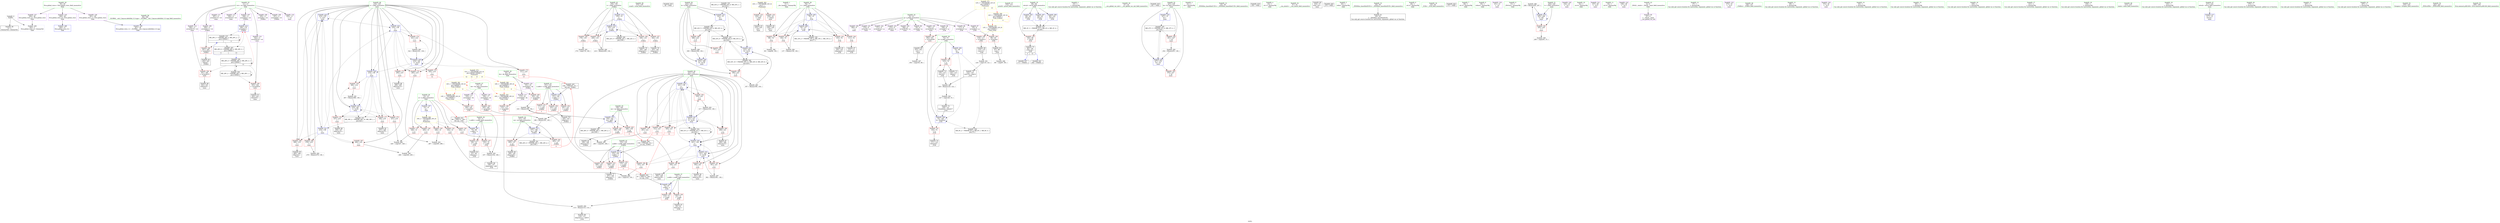 digraph "SVFG" {
	label="SVFG";

	Node0x56335fac26a0 [shape=record,color=grey,label="{NodeID: 0\nNullPtr}"];
	Node0x56335fac26a0 -> Node0x56335faea250[style=solid];
	Node0x56335fac26a0 -> Node0x56335faec7d0[style=solid];
	Node0x56335faec260 [shape=record,color=red,label="{NodeID: 194\n301\<--300\n\<--arrayidx15\nmain\n}"];
	Node0x56335faec260 -> Node0x56335faeba40[style=solid];
	Node0x56335fae9450 [shape=record,color=purple,label="{NodeID: 111\n297\<--11\narrayidx13\<--vst\nmain\n}"];
	Node0x56335fae7750 [shape=record,color=green,label="{NodeID: 28\n19\<--20\ndy\<--dy_field_insensitive\nGlob }"];
	Node0x56335fae7750 -> Node0x56335faee1f0[style=solid];
	Node0x56335fae7750 -> Node0x56335faee2c0[style=solid];
	Node0x56335fafb000 [shape=record,color=grey,label="{NodeID: 305\n179 = cmp(178, 100, )\n}"];
	Node0x56335faed9e0 [shape=record,color=blue,label="{NodeID: 222\n219\<--279\ni\<--inc5\nmain\n}"];
	Node0x56335faed9e0 -> Node0x56335faf0b20[style=dashed];
	Node0x56335faed9e0 -> Node0x56335faf0bf0[style=dashed];
	Node0x56335faed9e0 -> Node0x56335faf0cc0[style=dashed];
	Node0x56335faed9e0 -> Node0x56335faed9e0[style=dashed];
	Node0x56335faed9e0 -> Node0x56335faedb80[style=dashed];
	Node0x56335faef460 [shape=record,color=red,label="{NodeID: 139\n110\<--72\n\<--y.addr\n_Z1fii\n}"];
	Node0x56335faef460 -> Node0x56335faf9f80[style=solid];
	Node0x56335fae9f50 [shape=record,color=green,label="{NodeID: 56\n275\<--276\nscanf\<--scanf_field_insensitive\n}"];
	Node0x56335fb29d60 [shape=record,color=black,label="{NodeID: 416\n48 = PHI()\n}"];
	Node0x56335fb0c830 [shape=record,color=black,label="{NodeID: 333\nMR_43V_2 = PHI(MR_43V_8, MR_43V_1, )\npts\{224 \}\n}"];
	Node0x56335fb0c830 -> Node0x56335faedab0[style=dashed];
	Node0x56335faf0b20 [shape=record,color=red,label="{NodeID: 167\n264\<--219\n\<--i\nmain\n}"];
	Node0x56335faf0b20 -> Node0x56335fafb600[style=solid];
	Node0x56335faeb700 [shape=record,color=black,label="{NodeID: 84\n239\<--236\ncall1\<--\nmain\n}"];
	Node0x56335fac2730 [shape=record,color=green,label="{NodeID: 1\n7\<--1\n__dso_handle\<--dummyObj\nGlob }"];
	Node0x56335fb120c0 [shape=record,color=yellow,style=double,label="{NodeID: 361\n14V_1 = ENCHI(MR_14V_0)\npts\{180000 \}\nFun[_Z3dfsii]|{|<s1>3|<s2>4}}"];
	Node0x56335fb120c0 -> Node0x56335faf08b0[style=dashed];
	Node0x56335fb120c0:s1 -> Node0x56335fb118b0[style=dashed,color=red];
	Node0x56335fb120c0:s2 -> Node0x56335fb120c0[style=dashed,color=red];
	Node0x56335faec330 [shape=record,color=red,label="{NodeID: 195\n343\<--342\n\<--arrayidx34\nmain\n}"];
	Node0x56335faec330 -> Node0x56335faebcb0[style=solid];
	Node0x56335fae9520 [shape=record,color=purple,label="{NodeID: 112\n300\<--11\narrayidx15\<--vst\nmain\n}"];
	Node0x56335fae9520 -> Node0x56335faec260[style=solid];
	Node0x56335fae7820 [shape=record,color=green,label="{NodeID: 29\n36\<--40\nllvm.global_ctors\<--llvm.global_ctors_field_insensitive\nGlob }"];
	Node0x56335fae7820 -> Node0x56335faee870[style=solid];
	Node0x56335fae7820 -> Node0x56335faee970[style=solid];
	Node0x56335fae7820 -> Node0x56335faeea70[style=solid];
	Node0x56335fafb180 [shape=record,color=grey,label="{NodeID: 306\n99 = cmp(98, 100, )\n}"];
	Node0x56335faedab0 [shape=record,color=blue,label="{NodeID: 223\n223\<--15\nk\<--\nmain\n}"];
	Node0x56335faedab0 -> Node0x56335fb0a440[style=dashed];
	Node0x56335faedab0 -> Node0x56335fb0af30[style=dashed];
	Node0x56335faef530 [shape=record,color=red,label="{NodeID: 140\n123\<--74\n\<--b\n_Z1fii\n}"];
	Node0x56335faef530 -> Node0x56335faeac70[style=solid];
	Node0x56335faef530 -> Node0x56335faead40[style=solid];
	Node0x56335faea050 [shape=record,color=green,label="{NodeID: 57\n374\<--375\nprintf\<--printf_field_insensitive\n}"];
	Node0x56335fb29e60 [shape=record,color=black,label="{NodeID: 417\n173 = PHI(65, )\n}"];
	Node0x56335faf0bf0 [shape=record,color=red,label="{NodeID: 168\n268\<--219\n\<--i\nmain\n}"];
	Node0x56335faf0bf0 -> Node0x56335faeb7d0[style=solid];
	Node0x56335faeb7d0 [shape=record,color=black,label="{NodeID: 85\n269\<--268\nidxprom\<--\nmain\n}"];
	Node0x56335fac5fb0 [shape=record,color=green,label="{NodeID: 2\n15\<--1\n\<--dummyObj\nCan only get source location for instruction, argument, global var or function.}"];
	Node0x56335fb121a0 [shape=record,color=yellow,style=double,label="{NodeID: 362\n16V_1 = ENCHI(MR_16V_0)\npts\{200000 \}\nFun[_Z3dfsii]|{|<s1>3|<s2>4}}"];
	Node0x56335fb121a0 -> Node0x56335faf0980[style=dashed];
	Node0x56335fb121a0:s1 -> Node0x56335fb11990[style=dashed,color=red];
	Node0x56335fb121a0:s2 -> Node0x56335fb121a0[style=dashed,color=red];
	Node0x56335faec400 [shape=record,color=red,label="{NodeID: 196\n352\<--351\n\<--arrayidx40\nmain\n}"];
	Node0x56335faec400 -> Node0x56335faebf20[style=solid];
	Node0x56335fae95f0 [shape=record,color=purple,label="{NodeID: 113\n339\<--11\narrayidx32\<--vst\nmain\n}"];
	Node0x56335fae78f0 [shape=record,color=green,label="{NodeID: 30\n41\<--42\n__cxx_global_var_init\<--__cxx_global_var_init_field_insensitive\n}"];
	Node0x56335fafb300 [shape=record,color=grey,label="{NodeID: 307\n354 = cmp(353, 89, )\n}"];
	Node0x56335faedb80 [shape=record,color=blue,label="{NodeID: 224\n219\<--138\ni\<--\nmain\n}"];
	Node0x56335faedb80 -> Node0x56335faf0d90[style=dashed];
	Node0x56335faedb80 -> Node0x56335faf0e60[style=dashed];
	Node0x56335faedb80 -> Node0x56335faf0f30[style=dashed];
	Node0x56335faedb80 -> Node0x56335faf1000[style=dashed];
	Node0x56335faedb80 -> Node0x56335faf10d0[style=dashed];
	Node0x56335faedb80 -> Node0x56335faedec0[style=dashed];
	Node0x56335faedb80 -> Node0x56335faedf90[style=dashed];
	Node0x56335faef600 [shape=record,color=red,label="{NodeID: 141\n130\<--74\n\<--b\n_Z1fii\n}"];
	Node0x56335faef600 -> Node0x56335faeaee0[style=solid];
	Node0x56335faea150 [shape=record,color=green,label="{NodeID: 58\n38\<--396\n_GLOBAL__sub_I_kaysar.abdullah_0_0.cpp\<--_GLOBAL__sub_I_kaysar.abdullah_0_0.cpp_field_insensitive\n}"];
	Node0x56335faea150 -> Node0x56335faec6d0[style=solid];
	Node0x56335fb29fc0 [shape=record,color=black,label="{NodeID: 418\n241 = PHI()\n}"];
	Node0x56335fb0d230 [shape=record,color=black,label="{NodeID: 335\nMR_47V_3 = PHI(MR_47V_4, MR_47V_2, )\npts\{228 \}\n}"];
	Node0x56335fb0d230 -> Node0x56335faec0c0[style=dashed];
	Node0x56335fb0d230 -> Node0x56335faed840[style=dashed];
	Node0x56335faf0cc0 [shape=record,color=red,label="{NodeID: 169\n278\<--219\n\<--i\nmain\n}"];
	Node0x56335faf0cc0 -> Node0x56335faf9c80[style=solid];
	Node0x56335faeb8a0 [shape=record,color=black,label="{NodeID: 86\n296\<--295\nidxprom12\<--\nmain\n}"];
	Node0x56335fac28e0 [shape=record,color=green,label="{NodeID: 3\n21\<--1\n.str\<--dummyObj\nGlob }"];
	Node0x56335fb12280 [shape=record,color=yellow,style=double,label="{NodeID: 363\n33V_1 = ENCHI(MR_33V_0)\npts\{1 \}\nFun[main]}"];
	Node0x56335fb12280 -> Node0x56335faeef80[style=dashed];
	Node0x56335fb12280 -> Node0x56335faef050[style=dashed];
	Node0x56335faec4d0 [shape=record,color=blue,label="{NodeID: 197\n14\<--15\nn\<--\nGlob }"];
	Node0x56335faec4d0 -> Node0x56335fb12390[style=dashed];
	Node0x56335fae96c0 [shape=record,color=purple,label="{NodeID: 114\n342\<--11\narrayidx34\<--vst\nmain\n}"];
	Node0x56335fae96c0 -> Node0x56335faec330[style=solid];
	Node0x56335fae79c0 [shape=record,color=green,label="{NodeID: 31\n45\<--46\n_ZNSt8ios_base4InitC1Ev\<--_ZNSt8ios_base4InitC1Ev_field_insensitive\n}"];
	Node0x56335fafb480 [shape=record,color=grey,label="{NodeID: 308\n88 = cmp(87, 89, )\n}"];
	Node0x56335faedc50 [shape=record,color=blue,label="{NodeID: 225\n221\<--138\nj\<--\nmain\n}"];
	Node0x56335faedc50 -> Node0x56335faf14e0[style=dashed];
	Node0x56335faedc50 -> Node0x56335faf15b0[style=dashed];
	Node0x56335faedc50 -> Node0x56335faf1680[style=dashed];
	Node0x56335faedc50 -> Node0x56335faf1750[style=dashed];
	Node0x56335faedc50 -> Node0x56335faf1820[style=dashed];
	Node0x56335faedc50 -> Node0x56335faedc50[style=dashed];
	Node0x56335faedc50 -> Node0x56335faeddf0[style=dashed];
	Node0x56335faedc50 -> Node0x56335faf5f90[style=dashed];
	Node0x56335faedc50 -> Node0x56335fb0c330[style=dashed];
	Node0x56335faef6d0 [shape=record,color=red,label="{NodeID: 142\n98\<--76\n\<--i\n_Z1fii\n}"];
	Node0x56335faef6d0 -> Node0x56335fafb180[style=solid];
	Node0x56335faea250 [shape=record,color=black,label="{NodeID: 59\n2\<--3\ndummyVal\<--dummyVal\n}"];
	Node0x56335fb2a090 [shape=record,color=black,label="{NodeID: 419\n254 = PHI()\n}"];
	Node0x56335fb0d730 [shape=record,color=black,label="{NodeID: 336\nMR_29V_2 = PHI(MR_29V_3, MR_29V_1, )\npts\{130000 \}\n}"];
	Node0x56335fb0d730 -> Node0x56335faec330[style=dashed];
	Node0x56335fb0d730 -> Node0x56335fb0b430[style=dashed];
	Node0x56335fb0d730 -> Node0x56335fb0d730[style=dashed];
	Node0x56335faf0d90 [shape=record,color=red,label="{NodeID: 170\n285\<--219\n\<--i\nmain\n}"];
	Node0x56335faf0d90 -> Node0x56335fafad00[style=solid];
	Node0x56335faeb970 [shape=record,color=black,label="{NodeID: 87\n299\<--298\nidxprom14\<--\nmain\n}"];
	Node0x56335fadb5c0 [shape=record,color=green,label="{NodeID: 4\n23\<--1\n.str.1\<--dummyObj\nGlob }"];
	Node0x56335fb12390 [shape=record,color=yellow,style=double,label="{NodeID: 364\n35V_1 = ENCHI(MR_35V_0)\npts\{16 \}\nFun[main]}"];
	Node0x56335fb12390 -> Node0x56335faeeb70[style=dashed];
	Node0x56335fb12390 -> Node0x56335faeec40[style=dashed];
	Node0x56335fb12390 -> Node0x56335faeed10[style=dashed];
	Node0x56335fb12390 -> Node0x56335faeede0[style=dashed];
	Node0x56335fb12390 -> Node0x56335faeeeb0[style=dashed];
	Node0x56335faec5d0 [shape=record,color=blue,label="{NodeID: 198\n400\<--37\nllvm.global_ctors_0\<--\nGlob }"];
	Node0x56335fae9790 [shape=record,color=purple,label="{NodeID: 115\n105\<--17\narrayidx5\<--dx\n_Z1fii\n}"];
	Node0x56335fae9790 -> Node0x56335faefae0[style=solid];
	Node0x56335fae7a90 [shape=record,color=green,label="{NodeID: 32\n51\<--52\n__cxa_atexit\<--__cxa_atexit_field_insensitive\n}"];
	Node0x56335fafb600 [shape=record,color=grey,label="{NodeID: 309\n266 = cmp(264, 265, )\n}"];
	Node0x56335faedd20 [shape=record,color=blue,label="{NodeID: 226\n223\<--309\nk\<--inc18\nmain\n}"];
	Node0x56335faedd20 -> Node0x56335fb0af30[style=dashed];
	Node0x56335faef7a0 [shape=record,color=red,label="{NodeID: 143\n103\<--76\n\<--i\n_Z1fii\n}"];
	Node0x56335faef7a0 -> Node0x56335faea790[style=solid];
	Node0x56335faea350 [shape=record,color=black,label="{NodeID: 60\n216\<--15\nmain_ret\<--\nmain\n}"];
	Node0x56335fb2a160 [shape=record,color=black,label="{NodeID: 420\n274 = PHI()\n}"];
	Node0x56335fb0dc30 [shape=record,color=black,label="{NodeID: 337\nMR_2V_3 = PHI(MR_2V_5, MR_2V_2, MR_2V_4, )\npts\{69 \}\n}"];
	Node0x56335fb0dc30 -> Node0x56335faef120[style=dashed];
	Node0x56335faf0e60 [shape=record,color=red,label="{NodeID: 171\n295\<--219\n\<--i\nmain\n}"];
	Node0x56335faf0e60 -> Node0x56335faeb8a0[style=solid];
	Node0x56335faeba40 [shape=record,color=black,label="{NodeID: 88\n302\<--301\ntobool16\<--\nmain\n}"];
	Node0x56335fadb740 [shape=record,color=green,label="{NodeID: 5\n25\<--1\nstdin\<--dummyObj\nGlob }"];
	Node0x56335faf8d80 [shape=record,color=grey,label="{NodeID: 282\n252 = Binary(251, 138, )\n}"];
	Node0x56335faf8d80 -> Node0x56335faed840[style=solid];
	Node0x56335faec6d0 [shape=record,color=blue,label="{NodeID: 199\n401\<--38\nllvm.global_ctors_1\<--_GLOBAL__sub_I_kaysar.abdullah_0_0.cpp\nGlob }"];
	Node0x56335faee120 [shape=record,color=purple,label="{NodeID: 116\n184\<--17\narrayidx4\<--dx\n_Z3dfsii\n}"];
	Node0x56335faee120 -> Node0x56335faf08b0[style=solid];
	Node0x56335fae7b60 [shape=record,color=green,label="{NodeID: 33\n50\<--56\n_ZNSt8ios_base4InitD1Ev\<--_ZNSt8ios_base4InitD1Ev_field_insensitive\n}"];
	Node0x56335fae7b60 -> Node0x56335faea420[style=solid];
	Node0x56335faeddf0 [shape=record,color=blue,label="{NodeID: 227\n221\<--317\nj\<--inc20\nmain\n}"];
	Node0x56335faeddf0 -> Node0x56335faf14e0[style=dashed];
	Node0x56335faeddf0 -> Node0x56335faf15b0[style=dashed];
	Node0x56335faeddf0 -> Node0x56335faf1680[style=dashed];
	Node0x56335faeddf0 -> Node0x56335faf1750[style=dashed];
	Node0x56335faeddf0 -> Node0x56335faf1820[style=dashed];
	Node0x56335faeddf0 -> Node0x56335faedc50[style=dashed];
	Node0x56335faeddf0 -> Node0x56335faeddf0[style=dashed];
	Node0x56335faeddf0 -> Node0x56335faf5f90[style=dashed];
	Node0x56335faeddf0 -> Node0x56335fb0c330[style=dashed];
	Node0x56335faef870 [shape=record,color=red,label="{NodeID: 144\n111\<--76\n\<--i\n_Z1fii\n}"];
	Node0x56335faef870 -> Node0x56335faea930[style=solid];
	Node0x56335faea420 [shape=record,color=black,label="{NodeID: 61\n49\<--50\n\<--_ZNSt8ios_base4InitD1Ev\nCan only get source location for instruction, argument, global var or function.}"];
	Node0x56335fb2a260 [shape=record,color=black,label="{NodeID: 421\n306 = PHI(65, )\n}"];
	Node0x56335fb0e130 [shape=record,color=black,label="{NodeID: 338\nMR_8V_2 = PHI(MR_8V_4, MR_8V_1, MR_8V_5, )\npts\{75 \}\n}"];
	Node0x56335faf0f30 [shape=record,color=red,label="{NodeID: 172\n304\<--219\n\<--i\nmain\n|{<s0>12}}"];
	Node0x56335faf0f30:s0 -> Node0x56335fb2a490[style=solid,color=red];
	Node0x56335faebb10 [shape=record,color=black,label="{NodeID: 89\n338\<--337\nidxprom31\<--\nmain\n}"];
	Node0x56335fadce00 [shape=record,color=green,label="{NodeID: 6\n26\<--1\n.str.2\<--dummyObj\nGlob }"];
	Node0x56335faf8f00 [shape=record,color=grey,label="{NodeID: 283\n317 = Binary(316, 138, )\n}"];
	Node0x56335faf8f00 -> Node0x56335faeddf0[style=solid];
	Node0x56335faec7d0 [shape=record,color=blue, style = dotted,label="{NodeID: 200\n402\<--3\nllvm.global_ctors_2\<--dummyVal\nGlob }"];
	Node0x56335faee1f0 [shape=record,color=purple,label="{NodeID: 117\n113\<--19\narrayidx9\<--dy\n_Z1fii\n}"];
	Node0x56335faee1f0 -> Node0x56335faefbb0[style=solid];
	Node0x56335fae7c30 [shape=record,color=green,label="{NodeID: 34\n63\<--64\n_Z1fii\<--_Z1fii_field_insensitive\n}"];
	Node0x56335faedec0 [shape=record,color=blue,label="{NodeID: 228\n219\<--322\ni\<--inc23\nmain\n}"];
	Node0x56335faedec0 -> Node0x56335faf0d90[style=dashed];
	Node0x56335faedec0 -> Node0x56335faf0e60[style=dashed];
	Node0x56335faedec0 -> Node0x56335faf0f30[style=dashed];
	Node0x56335faedec0 -> Node0x56335faf1000[style=dashed];
	Node0x56335faedec0 -> Node0x56335faf10d0[style=dashed];
	Node0x56335faedec0 -> Node0x56335faedec0[style=dashed];
	Node0x56335faedec0 -> Node0x56335faedf90[style=dashed];
	Node0x56335faef940 [shape=record,color=red,label="{NodeID: 145\n136\<--76\n\<--i\n_Z1fii\n}"];
	Node0x56335faef940 -> Node0x56335faf9080[style=solid];
	Node0x56335faea520 [shape=record,color=black,label="{NodeID: 62\n81\<--80\nidxprom\<--\n_Z1fii\n}"];
	Node0x56335fb2a3c0 [shape=record,color=black,label="{NodeID: 422\n373 = PHI()\n}"];
	Node0x56335fb0e630 [shape=record,color=black,label="{NodeID: 339\nMR_10V_2 = PHI(MR_10V_4, MR_10V_1, MR_10V_4, )\npts\{77 \}\n}"];
	Node0x56335faf1000 [shape=record,color=red,label="{NodeID: 173\n311\<--219\n\<--i\nmain\n|{<s0>13}}"];
	Node0x56335faf1000:s0 -> Node0x56335fb2a8e0[style=solid,color=red];
	Node0x56335faebbe0 [shape=record,color=black,label="{NodeID: 90\n341\<--340\nidxprom33\<--\nmain\n}"];
	Node0x56335fadce90 [shape=record,color=green,label="{NodeID: 7\n28\<--1\n.str.3\<--dummyObj\nGlob }"];
	Node0x56335faf9080 [shape=record,color=grey,label="{NodeID: 284\n137 = Binary(136, 138, )\n}"];
	Node0x56335faf9080 -> Node0x56335faece80[style=solid];
	Node0x56335faec8d0 [shape=record,color=blue,label="{NodeID: 201\n70\<--66\nx.addr\<--x\n_Z1fii\n}"];
	Node0x56335faec8d0 -> Node0x56335faef1f0[style=dashed];
	Node0x56335faec8d0 -> Node0x56335faef2c0[style=dashed];
	Node0x56335faee2c0 [shape=record,color=purple,label="{NodeID: 118\n191\<--19\narrayidx6\<--dy\n_Z3dfsii\n}"];
	Node0x56335faee2c0 -> Node0x56335faf0980[style=solid];
	Node0x56335fae7d30 [shape=record,color=green,label="{NodeID: 35\n68\<--69\nretval\<--retval_field_insensitive\n_Z1fii\n}"];
	Node0x56335fae7d30 -> Node0x56335faef120[style=solid];
	Node0x56335fae7d30 -> Node0x56335faeca70[style=solid];
	Node0x56335fae7d30 -> Node0x56335faecdb0[style=solid];
	Node0x56335fae7d30 -> Node0x56335faecf50[style=solid];
	Node0x56335faedf90 [shape=record,color=blue,label="{NodeID: 229\n219\<--138\ni\<--\nmain\n}"];
	Node0x56335faedf90 -> Node0x56335faf11a0[style=dashed];
	Node0x56335faedf90 -> Node0x56335faf1270[style=dashed];
	Node0x56335faedf90 -> Node0x56335faf1340[style=dashed];
	Node0x56335faedf90 -> Node0x56335faf1410[style=dashed];
	Node0x56335faedf90 -> Node0x56335faf6180[style=dashed];
	Node0x56335faedf90 -> Node0x56335fb0be30[style=dashed];
	Node0x56335faefa10 [shape=record,color=red,label="{NodeID: 146\n86\<--85\n\<--arrayidx2\n_Z1fii\n}"];
	Node0x56335faefa10 -> Node0x56335faea6c0[style=solid];
	Node0x56335faea5f0 [shape=record,color=black,label="{NodeID: 63\n84\<--83\nidxprom1\<--\n_Z1fii\n}"];
	Node0x56335fb2a490 [shape=record,color=black,label="{NodeID: 423\n66 = PHI(171, 304, )\n0th arg _Z1fii }"];
	Node0x56335fb2a490 -> Node0x56335faec8d0[style=solid];
	Node0x56335fb0eb30 [shape=record,color=black,label="{NodeID: 340\nMR_22V_5 = PHI(MR_22V_1, MR_22V_3, )\npts\{156 \}\n}"];
	Node0x56335faf10d0 [shape=record,color=red,label="{NodeID: 174\n321\<--219\n\<--i\nmain\n}"];
	Node0x56335faf10d0 -> Node0x56335faf9200[style=solid];
	Node0x56335faebcb0 [shape=record,color=black,label="{NodeID: 91\n344\<--343\ntobool35\<--\nmain\n}"];
	Node0x56335fadcbd0 [shape=record,color=green,label="{NodeID: 8\n30\<--1\nstdout\<--dummyObj\nGlob }"];
	Node0x56335faf9200 [shape=record,color=grey,label="{NodeID: 285\n322 = Binary(321, 138, )\n}"];
	Node0x56335faf9200 -> Node0x56335faedec0[style=solid];
	Node0x56335faec9a0 [shape=record,color=blue,label="{NodeID: 202\n72\<--67\ny.addr\<--y\n_Z1fii\n}"];
	Node0x56335faec9a0 -> Node0x56335faef390[style=dashed];
	Node0x56335faec9a0 -> Node0x56335faef460[style=dashed];
	Node0x56335faee390 [shape=record,color=purple,label="{NodeID: 119\n231\<--21\n\<--.str\nmain\n}"];
	Node0x56335fae7e00 [shape=record,color=green,label="{NodeID: 36\n70\<--71\nx.addr\<--x.addr_field_insensitive\n_Z1fii\n}"];
	Node0x56335fae7e00 -> Node0x56335faef1f0[style=solid];
	Node0x56335fae7e00 -> Node0x56335faef2c0[style=solid];
	Node0x56335fae7e00 -> Node0x56335faec8d0[style=solid];
	Node0x56335faf5f90 [shape=record,color=blue,label="{NodeID: 230\n221\<--138\nj\<--\nmain\n}"];
	Node0x56335faf5f90 -> Node0x56335faf18f0[style=dashed];
	Node0x56335faf5f90 -> Node0x56335faf19c0[style=dashed];
	Node0x56335faf5f90 -> Node0x56335faf1a90[style=dashed];
	Node0x56335faf5f90 -> Node0x56335faf1b60[style=dashed];
	Node0x56335faf5f90 -> Node0x56335faf5f90[style=dashed];
	Node0x56335faf5f90 -> Node0x56335faf60b0[style=dashed];
	Node0x56335faf5f90 -> Node0x56335fb0c330[style=dashed];
	Node0x56335faefae0 [shape=record,color=red,label="{NodeID: 147\n106\<--105\n\<--arrayidx5\n_Z1fii\n}"];
	Node0x56335faefae0 -> Node0x56335faf9e00[style=solid];
	Node0x56335faea6c0 [shape=record,color=black,label="{NodeID: 64\n87\<--86\nconv\<--\n_Z1fii\n}"];
	Node0x56335faea6c0 -> Node0x56335fafb480[style=solid];
	Node0x56335fb2a760 [shape=record,color=black,label="{NodeID: 424\n67 = PHI(172, 305, )\n1st arg _Z1fii }"];
	Node0x56335fb2a760 -> Node0x56335faec9a0[style=solid];
	Node0x56335fb0f030 [shape=record,color=black,label="{NodeID: 341\nMR_24V_4 = PHI(MR_24V_1, MR_24V_2, )\npts\{158 \}\n}"];
	Node0x56335faf11a0 [shape=record,color=red,label="{NodeID: 175\n327\<--219\n\<--i\nmain\n}"];
	Node0x56335faf11a0 -> Node0x56335fafa700[style=solid];
	Node0x56335faebd80 [shape=record,color=black,label="{NodeID: 92\n347\<--346\nidxprom37\<--\nmain\n}"];
	Node0x56335fadcc60 [shape=record,color=green,label="{NodeID: 9\n31\<--1\n_ZSt3cin\<--dummyObj\nGlob }"];
	Node0x56335faf9380 [shape=record,color=grey,label="{NodeID: 286\n246 = Binary(245, 247, )\n}"];
	Node0x56335faf9380 -> Node0x56335faed770[style=solid];
	Node0x56335faeca70 [shape=record,color=blue,label="{NodeID: 203\n68\<--92\nretval\<--\n_Z1fii\n}"];
	Node0x56335faeca70 -> Node0x56335fb0dc30[style=dashed];
	Node0x56335faee460 [shape=record,color=purple,label="{NodeID: 120\n232\<--23\n\<--.str.1\nmain\n}"];
	Node0x56335fae7ed0 [shape=record,color=green,label="{NodeID: 37\n72\<--73\ny.addr\<--y.addr_field_insensitive\n_Z1fii\n}"];
	Node0x56335fae7ed0 -> Node0x56335faef390[style=solid];
	Node0x56335fae7ed0 -> Node0x56335faef460[style=solid];
	Node0x56335fae7ed0 -> Node0x56335faec9a0[style=solid];
	Node0x56335faf6020 [shape=record,color=blue,label="{NodeID: 231\n223\<--357\nk\<--inc43\nmain\n}"];
	Node0x56335faf6020 -> Node0x56335fb08330[style=dashed];
	Node0x56335faefbb0 [shape=record,color=red,label="{NodeID: 148\n114\<--113\n\<--arrayidx9\n_Z1fii\n}"];
	Node0x56335faefbb0 -> Node0x56335faf9f80[style=solid];
	Node0x56335faea790 [shape=record,color=black,label="{NodeID: 65\n104\<--103\nidxprom4\<--\n_Z1fii\n}"];
	Node0x56335fb2a8e0 [shape=record,color=black,label="{NodeID: 425\n149 = PHI(205, 311, )\n0th arg _Z3dfsii }"];
	Node0x56335fb2a8e0 -> Node0x56335faed020[style=solid];
	Node0x56335fb0f530 [shape=record,color=black,label="{NodeID: 342\nMR_26V_4 = PHI(MR_26V_1, MR_26V_2, )\npts\{160 \}\n}"];
	Node0x56335faf1270 [shape=record,color=red,label="{NodeID: 176\n337\<--219\n\<--i\nmain\n}"];
	Node0x56335faf1270 -> Node0x56335faebb10[style=solid];
	Node0x56335faebe50 [shape=record,color=black,label="{NodeID: 93\n350\<--349\nidxprom39\<--\nmain\n}"];
	Node0x56335fac5e00 [shape=record,color=green,label="{NodeID: 10\n32\<--1\n.str.4\<--dummyObj\nGlob }"];
	Node0x56335faf9500 [shape=record,color=grey,label="{NodeID: 287\n126 = Binary(125, 122, )\n}"];
	Node0x56335faf9500 -> Node0x56335fafab80[style=solid];
	Node0x56335faecb40 [shape=record,color=blue,label="{NodeID: 204\n74\<--95\nb\<--\n_Z1fii\n}"];
	Node0x56335faecb40 -> Node0x56335faef530[style=dashed];
	Node0x56335faecb40 -> Node0x56335faecce0[style=dashed];
	Node0x56335faecb40 -> Node0x56335fb0e130[style=dashed];
	Node0x56335faee530 [shape=record,color=purple,label="{NodeID: 121\n237\<--26\n\<--.str.2\nmain\n}"];
	Node0x56335fae7fa0 [shape=record,color=green,label="{NodeID: 38\n74\<--75\nb\<--b_field_insensitive\n_Z1fii\n}"];
	Node0x56335fae7fa0 -> Node0x56335faef530[style=solid];
	Node0x56335fae7fa0 -> Node0x56335faef600[style=solid];
	Node0x56335fae7fa0 -> Node0x56335faecb40[style=solid];
	Node0x56335fae7fa0 -> Node0x56335faecce0[style=solid];
	Node0x56335fb06a30 [shape=record,color=black,label="{NodeID: 315\nMR_29V_3 = PHI(MR_29V_4, MR_29V_2, )\npts\{130000 \}\n|{|<s3>4}}"];
	Node0x56335fb06a30 -> Node0x56335faf0a50[style=dashed];
	Node0x56335fb06a30 -> Node0x56335fb06a30[style=dashed];
	Node0x56335fb06a30 -> Node0x56335fb0fa30[style=dashed];
	Node0x56335fb06a30:s3 -> Node0x56335faed1c0[style=dashed,color=red];
	Node0x56335faf60b0 [shape=record,color=blue,label="{NodeID: 232\n221\<--362\nj\<--inc46\nmain\n}"];
	Node0x56335faf60b0 -> Node0x56335faf18f0[style=dashed];
	Node0x56335faf60b0 -> Node0x56335faf19c0[style=dashed];
	Node0x56335faf60b0 -> Node0x56335faf1a90[style=dashed];
	Node0x56335faf60b0 -> Node0x56335faf1b60[style=dashed];
	Node0x56335faf60b0 -> Node0x56335faf5f90[style=dashed];
	Node0x56335faf60b0 -> Node0x56335faf60b0[style=dashed];
	Node0x56335faf60b0 -> Node0x56335fb0c330[style=dashed];
	Node0x56335faefc80 [shape=record,color=red,label="{NodeID: 149\n118\<--117\n\<--arrayidx12\n_Z1fii\n}"];
	Node0x56335faefc80 -> Node0x56335faeaad0[style=solid];
	Node0x56335faea860 [shape=record,color=black,label="{NodeID: 66\n108\<--107\nidxprom6\<--add\n_Z1fii\n}"];
	Node0x56335fb2aa60 [shape=record,color=black,label="{NodeID: 426\n150 = PHI(206, 312, )\n1st arg _Z3dfsii }"];
	Node0x56335fb2aa60 -> Node0x56335faed0f0[style=solid];
	Node0x56335fb0fa30 [shape=record,color=black,label="{NodeID: 343\nMR_29V_6 = PHI(MR_29V_2, MR_29V_3, )\npts\{130000 \}\n|{<s0>4|<s1>13}}"];
	Node0x56335fb0fa30:s0 -> Node0x56335fb06a30[style=dashed,color=blue];
	Node0x56335fb0fa30:s1 -> Node0x56335fb0b430[style=dashed,color=blue];
	Node0x56335faf1340 [shape=record,color=red,label="{NodeID: 177\n346\<--219\n\<--i\nmain\n}"];
	Node0x56335faf1340 -> Node0x56335faebd80[style=solid];
	Node0x56335faebf20 [shape=record,color=black,label="{NodeID: 94\n353\<--352\nconv\<--\nmain\n}"];
	Node0x56335faebf20 -> Node0x56335fafb300[style=solid];
	Node0x56335fac5ed0 [shape=record,color=green,label="{NodeID: 11\n34\<--1\n.str.5\<--dummyObj\nGlob }"];
	Node0x56335fb129b0 [shape=record,color=yellow,style=double,label="{NodeID: 371\n12V_1 = ENCHI(MR_12V_0)\npts\{100000 \}\nFun[main]|{|<s1>12|<s2>13}}"];
	Node0x56335fb129b0 -> Node0x56335faec400[style=dashed];
	Node0x56335fb129b0:s1 -> Node0x56335fb117d0[style=dashed,color=red];
	Node0x56335fb129b0:s2 -> Node0x56335fb11f00[style=dashed,color=red];
	Node0x56335faf9680 [shape=record,color=grey,label="{NodeID: 288\n193 = Binary(188, 192, )\n}"];
	Node0x56335faf9680 -> Node0x56335faed430[style=solid];
	Node0x56335faecc10 [shape=record,color=blue,label="{NodeID: 205\n76\<--15\ni\<--\n_Z1fii\n}"];
	Node0x56335faecc10 -> Node0x56335faef6d0[style=dashed];
	Node0x56335faecc10 -> Node0x56335faef7a0[style=dashed];
	Node0x56335faecc10 -> Node0x56335faef870[style=dashed];
	Node0x56335faecc10 -> Node0x56335faef940[style=dashed];
	Node0x56335faecc10 -> Node0x56335faece80[style=dashed];
	Node0x56335faecc10 -> Node0x56335fb0e630[style=dashed];
	Node0x56335faee600 [shape=record,color=purple,label="{NodeID: 122\n238\<--28\n\<--.str.3\nmain\n}"];
	Node0x56335fae8070 [shape=record,color=green,label="{NodeID: 39\n76\<--77\ni\<--i_field_insensitive\n_Z1fii\n}"];
	Node0x56335fae8070 -> Node0x56335faef6d0[style=solid];
	Node0x56335fae8070 -> Node0x56335faef7a0[style=solid];
	Node0x56335fae8070 -> Node0x56335faef870[style=solid];
	Node0x56335fae8070 -> Node0x56335faef940[style=solid];
	Node0x56335fae8070 -> Node0x56335faecc10[style=solid];
	Node0x56335fae8070 -> Node0x56335faece80[style=solid];
	Node0x56335faf6180 [shape=record,color=blue,label="{NodeID: 233\n219\<--367\ni\<--inc49\nmain\n}"];
	Node0x56335faf6180 -> Node0x56335faf11a0[style=dashed];
	Node0x56335faf6180 -> Node0x56335faf1270[style=dashed];
	Node0x56335faf6180 -> Node0x56335faf1340[style=dashed];
	Node0x56335faf6180 -> Node0x56335faf1410[style=dashed];
	Node0x56335faf6180 -> Node0x56335faf6180[style=dashed];
	Node0x56335faf6180 -> Node0x56335fb0be30[style=dashed];
	Node0x56335faefd50 [shape=record,color=red,label="{NodeID: 150\n163\<--151\n\<--x.addr\n_Z3dfsii\n}"];
	Node0x56335faefd50 -> Node0x56335faeb080[style=solid];
	Node0x56335faea930 [shape=record,color=black,label="{NodeID: 67\n112\<--111\nidxprom8\<--\n_Z1fii\n}"];
	Node0x56335faf1410 [shape=record,color=red,label="{NodeID: 178\n366\<--219\n\<--i\nmain\n}"];
	Node0x56335faf1410 -> Node0x56335faf9b00[style=solid];
	Node0x56335faebff0 [shape=record,color=purple,label="{NodeID: 95\n47\<--4\n\<--_ZStL8__ioinit\n__cxx_global_var_init\n}"];
	Node0x56335fadb920 [shape=record,color=green,label="{NodeID: 12\n37\<--1\n\<--dummyObj\nCan only get source location for instruction, argument, global var or function.}"];
	Node0x56335faf9800 [shape=record,color=grey,label="{NodeID: 289\n309 = Binary(308, 138, )\n}"];
	Node0x56335faf9800 -> Node0x56335faedd20[style=solid];
	Node0x56335faecce0 [shape=record,color=blue,label="{NodeID: 206\n74\<--128\nb\<--frombool\n_Z1fii\n}"];
	Node0x56335faecce0 -> Node0x56335faef530[style=dashed];
	Node0x56335faecce0 -> Node0x56335faef600[style=dashed];
	Node0x56335faecce0 -> Node0x56335faecce0[style=dashed];
	Node0x56335faecce0 -> Node0x56335fb0e130[style=dashed];
	Node0x56335faee6d0 [shape=record,color=purple,label="{NodeID: 123\n273\<--32\n\<--.str.4\nmain\n}"];
	Node0x56335fae8140 [shape=record,color=green,label="{NodeID: 40\n146\<--147\n_Z3dfsii\<--_Z3dfsii_field_insensitive\n}"];
	Node0x56335faefe20 [shape=record,color=red,label="{NodeID: 151\n171\<--151\n\<--x.addr\n_Z3dfsii\n|{<s0>3}}"];
	Node0x56335faefe20:s0 -> Node0x56335fb2a490[style=solid,color=red];
	Node0x56335faeaa00 [shape=record,color=black,label="{NodeID: 68\n116\<--115\nidxprom11\<--add10\n_Z1fii\n}"];
	Node0x56335faf14e0 [shape=record,color=red,label="{NodeID: 179\n291\<--221\n\<--j\nmain\n}"];
	Node0x56335faf14e0 -> Node0x56335fafae80[style=solid];
	Node0x56335fae8820 [shape=record,color=purple,label="{NodeID: 96\n82\<--8\narrayidx\<--g\n_Z1fii\n}"];
	Node0x56335fadb9f0 [shape=record,color=green,label="{NodeID: 13\n89\<--1\n\<--dummyObj\nCan only get source location for instruction, argument, global var or function.}"];
	Node0x56335fb09c30 [shape=record,color=yellow,style=double,label="{NodeID: 373\n51V_1 = ENCHI(MR_51V_0)\npts\{180000 200000 \}\nFun[main]|{<s0>12|<s1>12|<s2>13|<s3>13}}"];
	Node0x56335fb09c30:s0 -> Node0x56335fb118b0[style=dashed,color=red];
	Node0x56335fb09c30:s1 -> Node0x56335fb11990[style=dashed,color=red];
	Node0x56335fb09c30:s2 -> Node0x56335fb120c0[style=dashed,color=red];
	Node0x56335fb09c30:s3 -> Node0x56335fb121a0[style=dashed,color=red];
	Node0x56335faf9980 [shape=record,color=grey,label="{NodeID: 290\n210 = Binary(209, 138, )\n}"];
	Node0x56335faf9980 -> Node0x56335faed500[style=solid];
	Node0x56335faecdb0 [shape=record,color=blue,label="{NodeID: 207\n68\<--92\nretval\<--\n_Z1fii\n}"];
	Node0x56335faecdb0 -> Node0x56335fb0dc30[style=dashed];
	Node0x56335faee7a0 [shape=record,color=purple,label="{NodeID: 124\n372\<--34\n\<--.str.5\nmain\n}"];
	Node0x56335fae8240 [shape=record,color=green,label="{NodeID: 41\n151\<--152\nx.addr\<--x.addr_field_insensitive\n_Z3dfsii\n}"];
	Node0x56335fae8240 -> Node0x56335faefd50[style=solid];
	Node0x56335fae8240 -> Node0x56335faefe20[style=solid];
	Node0x56335fae8240 -> Node0x56335faefef0[style=solid];
	Node0x56335fae8240 -> Node0x56335faed020[style=solid];
	Node0x56335faefef0 [shape=record,color=red,label="{NodeID: 152\n181\<--151\n\<--x.addr\n_Z3dfsii\n}"];
	Node0x56335faefef0 -> Node0x56335fafa280[style=solid];
	Node0x56335faeaad0 [shape=record,color=black,label="{NodeID: 69\n119\<--118\nconv13\<--\n_Z1fii\n}"];
	Node0x56335faeaad0 -> Node0x56335fafaa00[style=solid];
	Node0x56335faf15b0 [shape=record,color=red,label="{NodeID: 180\n298\<--221\n\<--j\nmain\n}"];
	Node0x56335faf15b0 -> Node0x56335faeb970[style=solid];
	Node0x56335fae88f0 [shape=record,color=purple,label="{NodeID: 97\n85\<--8\narrayidx2\<--g\n_Z1fii\n}"];
	Node0x56335fae88f0 -> Node0x56335faefa10[style=solid];
	Node0x56335fadbac0 [shape=record,color=green,label="{NodeID: 14\n92\<--1\n\<--dummyObj\nCan only get source location for instruction, argument, global var or function.}"];
	Node0x56335faf9b00 [shape=record,color=grey,label="{NodeID: 291\n367 = Binary(366, 138, )\n}"];
	Node0x56335faf9b00 -> Node0x56335faf6180[style=solid];
	Node0x56335faece80 [shape=record,color=blue,label="{NodeID: 208\n76\<--137\ni\<--inc\n_Z1fii\n}"];
	Node0x56335faece80 -> Node0x56335faef6d0[style=dashed];
	Node0x56335faece80 -> Node0x56335faef7a0[style=dashed];
	Node0x56335faece80 -> Node0x56335faef870[style=dashed];
	Node0x56335faece80 -> Node0x56335faef940[style=dashed];
	Node0x56335faece80 -> Node0x56335faece80[style=dashed];
	Node0x56335faece80 -> Node0x56335fb0e630[style=dashed];
	Node0x56335faee870 [shape=record,color=purple,label="{NodeID: 125\n400\<--36\nllvm.global_ctors_0\<--llvm.global_ctors\nGlob }"];
	Node0x56335faee870 -> Node0x56335faec5d0[style=solid];
	Node0x56335fae8310 [shape=record,color=green,label="{NodeID: 42\n153\<--154\ny.addr\<--y.addr_field_insensitive\n_Z3dfsii\n}"];
	Node0x56335fae8310 -> Node0x56335faeffc0[style=solid];
	Node0x56335fae8310 -> Node0x56335faf0090[style=solid];
	Node0x56335fae8310 -> Node0x56335faf0160[style=solid];
	Node0x56335fae8310 -> Node0x56335faed0f0[style=solid];
	Node0x56335faeffc0 [shape=record,color=red,label="{NodeID: 153\n166\<--153\n\<--y.addr\n_Z3dfsii\n}"];
	Node0x56335faeffc0 -> Node0x56335faeb150[style=solid];
	Node0x56335faeaba0 [shape=record,color=black,label="{NodeID: 70\n122\<--120\nconv15\<--cmp14\n_Z1fii\n}"];
	Node0x56335faeaba0 -> Node0x56335faf9500[style=solid];
	Node0x56335faf1680 [shape=record,color=red,label="{NodeID: 181\n305\<--221\n\<--j\nmain\n|{<s0>12}}"];
	Node0x56335faf1680:s0 -> Node0x56335fb2a760[style=solid,color=red];
	Node0x56335fae89c0 [shape=record,color=purple,label="{NodeID: 98\n109\<--8\narrayidx7\<--g\n_Z1fii\n}"];
	Node0x56335fadbb90 [shape=record,color=green,label="{NodeID: 15\n95\<--1\n\<--dummyObj\nCan only get source location for instruction, argument, global var or function.}"];
	Node0x56335faf9c80 [shape=record,color=grey,label="{NodeID: 292\n279 = Binary(278, 138, )\n}"];
	Node0x56335faf9c80 -> Node0x56335faed9e0[style=solid];
	Node0x56335faecf50 [shape=record,color=blue,label="{NodeID: 209\n68\<--142\nretval\<--\n_Z1fii\n}"];
	Node0x56335faecf50 -> Node0x56335fb0dc30[style=dashed];
	Node0x56335faee970 [shape=record,color=purple,label="{NodeID: 126\n401\<--36\nllvm.global_ctors_1\<--llvm.global_ctors\nGlob }"];
	Node0x56335faee970 -> Node0x56335faec6d0[style=solid];
	Node0x56335fae83e0 [shape=record,color=green,label="{NodeID: 43\n155\<--156\ni\<--i_field_insensitive\n_Z3dfsii\n}"];
	Node0x56335fae83e0 -> Node0x56335faf0230[style=solid];
	Node0x56335fae83e0 -> Node0x56335faf0300[style=solid];
	Node0x56335fae83e0 -> Node0x56335faf03d0[style=solid];
	Node0x56335fae83e0 -> Node0x56335faf04a0[style=solid];
	Node0x56335fae83e0 -> Node0x56335faed290[style=solid];
	Node0x56335fae83e0 -> Node0x56335faed500[style=solid];
	Node0x56335fb08330 [shape=record,color=black,label="{NodeID: 320\nMR_43V_10 = PHI(MR_43V_11, MR_43V_9, MR_43V_9, )\npts\{224 \}\n}"];
	Node0x56335fb08330 -> Node0x56335faf1d00[style=dashed];
	Node0x56335fb08330 -> Node0x56335faf6020[style=dashed];
	Node0x56335fb08330 -> Node0x56335fb08330[style=dashed];
	Node0x56335fb08330 -> Node0x56335fb0a440[style=dashed];
	Node0x56335faf0090 [shape=record,color=red,label="{NodeID: 154\n172\<--153\n\<--y.addr\n_Z3dfsii\n|{<s0>3}}"];
	Node0x56335faf0090:s0 -> Node0x56335fb2a760[style=solid,color=red];
	Node0x56335faeac70 [shape=record,color=black,label="{NodeID: 71\n124\<--123\ntobool\<--\n_Z1fii\n}"];
	Node0x56335faf1750 [shape=record,color=red,label="{NodeID: 182\n312\<--221\n\<--j\nmain\n|{<s0>13}}"];
	Node0x56335faf1750:s0 -> Node0x56335fb2aa60[style=solid,color=red];
	Node0x56335fae8a90 [shape=record,color=purple,label="{NodeID: 99\n117\<--8\narrayidx12\<--g\n_Z1fii\n}"];
	Node0x56335fae8a90 -> Node0x56335faefc80[style=solid];
	Node0x56335fadbc60 [shape=record,color=green,label="{NodeID: 16\n100\<--1\n\<--dummyObj\nCan only get source location for instruction, argument, global var or function.}"];
	Node0x56335faf9e00 [shape=record,color=grey,label="{NodeID: 293\n107 = Binary(102, 106, )\n}"];
	Node0x56335faf9e00 -> Node0x56335faea860[style=solid];
	Node0x56335faed020 [shape=record,color=blue,label="{NodeID: 210\n151\<--149\nx.addr\<--x\n_Z3dfsii\n}"];
	Node0x56335faed020 -> Node0x56335faefd50[style=dashed];
	Node0x56335faed020 -> Node0x56335faefe20[style=dashed];
	Node0x56335faed020 -> Node0x56335faefef0[style=dashed];
	Node0x56335faeea70 [shape=record,color=purple,label="{NodeID: 127\n402\<--36\nllvm.global_ctors_2\<--llvm.global_ctors\nGlob }"];
	Node0x56335faeea70 -> Node0x56335faec7d0[style=solid];
	Node0x56335fae84b0 [shape=record,color=green,label="{NodeID: 44\n157\<--158\nnx\<--nx_field_insensitive\n_Z3dfsii\n}"];
	Node0x56335fae84b0 -> Node0x56335faf0570[style=solid];
	Node0x56335fae84b0 -> Node0x56335faf0640[style=solid];
	Node0x56335fae84b0 -> Node0x56335faed360[style=solid];
	Node0x56335faf0160 [shape=record,color=red,label="{NodeID: 155\n188\<--153\n\<--y.addr\n_Z3dfsii\n}"];
	Node0x56335faf0160 -> Node0x56335faf9680[style=solid];
	Node0x56335faead40 [shape=record,color=black,label="{NodeID: 72\n125\<--123\nconv16\<--\n_Z1fii\n}"];
	Node0x56335faead40 -> Node0x56335faf9500[style=solid];
	Node0x56335faf1820 [shape=record,color=red,label="{NodeID: 183\n316\<--221\n\<--j\nmain\n}"];
	Node0x56335faf1820 -> Node0x56335faf8f00[style=solid];
	Node0x56335fae8b60 [shape=record,color=purple,label="{NodeID: 100\n260\<--8\n\<--g\nmain\n}"];
	Node0x56335fadbd30 [shape=record,color=green,label="{NodeID: 17\n121\<--1\n\<--dummyObj\nCan only get source location for instruction, argument, global var or function.}"];
	Node0x56335faf9f80 [shape=record,color=grey,label="{NodeID: 294\n115 = Binary(110, 114, )\n}"];
	Node0x56335faf9f80 -> Node0x56335faeaa00[style=solid];
	Node0x56335faed0f0 [shape=record,color=blue,label="{NodeID: 211\n153\<--150\ny.addr\<--y\n_Z3dfsii\n}"];
	Node0x56335faed0f0 -> Node0x56335faeffc0[style=dashed];
	Node0x56335faed0f0 -> Node0x56335faf0090[style=dashed];
	Node0x56335faed0f0 -> Node0x56335faf0160[style=dashed];
	Node0x56335faeeb70 [shape=record,color=red,label="{NodeID: 128\n265\<--14\n\<--n\nmain\n}"];
	Node0x56335faeeb70 -> Node0x56335fafb600[style=solid];
	Node0x56335fae8580 [shape=record,color=green,label="{NodeID: 45\n159\<--160\nny\<--ny_field_insensitive\n_Z3dfsii\n}"];
	Node0x56335fae8580 -> Node0x56335faf0710[style=solid];
	Node0x56335fae8580 -> Node0x56335faf07e0[style=solid];
	Node0x56335fae8580 -> Node0x56335faed430[style=solid];
	Node0x56335faf0230 [shape=record,color=red,label="{NodeID: 156\n178\<--155\n\<--i\n_Z3dfsii\n}"];
	Node0x56335faf0230 -> Node0x56335fafb000[style=solid];
	Node0x56335faeae10 [shape=record,color=black,label="{NodeID: 73\n128\<--127\nfrombool\<--tobool17\n_Z1fii\n}"];
	Node0x56335faeae10 -> Node0x56335faecce0[style=solid];
	Node0x56335faf18f0 [shape=record,color=red,label="{NodeID: 184\n333\<--221\n\<--j\nmain\n}"];
	Node0x56335faf18f0 -> Node0x56335fafa580[style=solid];
	Node0x56335fae8c30 [shape=record,color=purple,label="{NodeID: 101\n270\<--8\narrayidx\<--g\nmain\n}"];
	Node0x56335fadbe00 [shape=record,color=green,label="{NodeID: 18\n138\<--1\n\<--dummyObj\nCan only get source location for instruction, argument, global var or function.}"];
	Node0x56335fafa100 [shape=record,color=grey,label="{NodeID: 295\n357 = Binary(356, 138, )\n}"];
	Node0x56335fafa100 -> Node0x56335faf6020[style=solid];
	Node0x56335faed1c0 [shape=record,color=blue,label="{NodeID: 212\n168\<--170\narrayidx2\<--\n_Z3dfsii\n}"];
	Node0x56335faed1c0 -> Node0x56335fb06a30[style=dashed];
	Node0x56335faed1c0 -> Node0x56335fb0fa30[style=dashed];
	Node0x56335faeec40 [shape=record,color=red,label="{NodeID: 129\n286\<--14\n\<--n\nmain\n}"];
	Node0x56335faeec40 -> Node0x56335fafad00[style=solid];
	Node0x56335fae8650 [shape=record,color=green,label="{NodeID: 46\n214\<--215\nmain\<--main_field_insensitive\n}"];
	Node0x56335faf0300 [shape=record,color=red,label="{NodeID: 157\n182\<--155\n\<--i\n_Z3dfsii\n}"];
	Node0x56335faf0300 -> Node0x56335faeb220[style=solid];
	Node0x56335faeaee0 [shape=record,color=black,label="{NodeID: 74\n131\<--130\ntobool18\<--\n_Z1fii\n}"];
	Node0x56335fb117d0 [shape=record,color=yellow,style=double,label="{NodeID: 351\n12V_1 = ENCHI(MR_12V_0)\npts\{100000 \}\nFun[_Z1fii]}"];
	Node0x56335fb117d0 -> Node0x56335faefa10[style=dashed];
	Node0x56335fb117d0 -> Node0x56335faefc80[style=dashed];
	Node0x56335faf19c0 [shape=record,color=red,label="{NodeID: 185\n340\<--221\n\<--j\nmain\n}"];
	Node0x56335faf19c0 -> Node0x56335faebbe0[style=solid];
	Node0x56335fae8d00 [shape=record,color=purple,label="{NodeID: 102\n271\<--8\narraydecay\<--g\nmain\n}"];
	Node0x56335fadbed0 [shape=record,color=green,label="{NodeID: 19\n142\<--1\n\<--dummyObj\nCan only get source location for instruction, argument, global var or function.}"];
	Node0x56335fafa280 [shape=record,color=grey,label="{NodeID: 296\n186 = Binary(181, 185, )\n}"];
	Node0x56335fafa280 -> Node0x56335faed360[style=solid];
	Node0x56335faed290 [shape=record,color=blue,label="{NodeID: 213\n155\<--15\ni\<--\n_Z3dfsii\n}"];
	Node0x56335faed290 -> Node0x56335faf0230[style=dashed];
	Node0x56335faed290 -> Node0x56335faf0300[style=dashed];
	Node0x56335faed290 -> Node0x56335faf03d0[style=dashed];
	Node0x56335faed290 -> Node0x56335faf04a0[style=dashed];
	Node0x56335faed290 -> Node0x56335faed500[style=dashed];
	Node0x56335faed290 -> Node0x56335fb0eb30[style=dashed];
	Node0x56335faeed10 [shape=record,color=red,label="{NodeID: 130\n292\<--14\n\<--n\nmain\n}"];
	Node0x56335faeed10 -> Node0x56335fafae80[style=solid];
	Node0x56335fae8750 [shape=record,color=green,label="{NodeID: 47\n217\<--218\nretval\<--retval_field_insensitive\nmain\n}"];
	Node0x56335fae8750 -> Node0x56335faed5d0[style=solid];
	Node0x56335faf03d0 [shape=record,color=red,label="{NodeID: 158\n189\<--155\n\<--i\n_Z3dfsii\n}"];
	Node0x56335faf03d0 -> Node0x56335faeb2f0[style=solid];
	Node0x56335faeafb0 [shape=record,color=black,label="{NodeID: 75\n65\<--144\n_Z1fii_ret\<--\n_Z1fii\n|{<s0>3|<s1>12}}"];
	Node0x56335faeafb0:s0 -> Node0x56335fb29e60[style=solid,color=blue];
	Node0x56335faeafb0:s1 -> Node0x56335fb2a260[style=solid,color=blue];
	Node0x56335fb118b0 [shape=record,color=yellow,style=double,label="{NodeID: 352\n14V_1 = ENCHI(MR_14V_0)\npts\{180000 \}\nFun[_Z1fii]}"];
	Node0x56335fb118b0 -> Node0x56335faefae0[style=dashed];
	Node0x56335faf1a90 [shape=record,color=red,label="{NodeID: 186\n349\<--221\n\<--j\nmain\n}"];
	Node0x56335faf1a90 -> Node0x56335faebe50[style=solid];
	Node0x56335fae8dd0 [shape=record,color=purple,label="{NodeID: 103\n272\<--8\nadd.ptr\<--g\nmain\n}"];
	Node0x56335fadbfa0 [shape=record,color=green,label="{NodeID: 20\n170\<--1\n\<--dummyObj\nCan only get source location for instruction, argument, global var or function.}"];
	Node0x56335fafa400 [shape=record,color=grey,label="{NodeID: 297\n362 = Binary(361, 138, )\n}"];
	Node0x56335fafa400 -> Node0x56335faf60b0[style=solid];
	Node0x56335faed360 [shape=record,color=blue,label="{NodeID: 214\n157\<--186\nnx\<--add\n_Z3dfsii\n}"];
	Node0x56335faed360 -> Node0x56335faf0570[style=dashed];
	Node0x56335faed360 -> Node0x56335faf0640[style=dashed];
	Node0x56335faed360 -> Node0x56335faed360[style=dashed];
	Node0x56335faed360 -> Node0x56335fb0f030[style=dashed];
	Node0x56335faeede0 [shape=record,color=red,label="{NodeID: 131\n328\<--14\n\<--n\nmain\n}"];
	Node0x56335faeede0 -> Node0x56335fafa700[style=solid];
	Node0x56335fae9840 [shape=record,color=green,label="{NodeID: 48\n219\<--220\ni\<--i_field_insensitive\nmain\n}"];
	Node0x56335fae9840 -> Node0x56335faf0b20[style=solid];
	Node0x56335fae9840 -> Node0x56335faf0bf0[style=solid];
	Node0x56335fae9840 -> Node0x56335faf0cc0[style=solid];
	Node0x56335fae9840 -> Node0x56335faf0d90[style=solid];
	Node0x56335fae9840 -> Node0x56335faf0e60[style=solid];
	Node0x56335fae9840 -> Node0x56335faf0f30[style=solid];
	Node0x56335fae9840 -> Node0x56335faf1000[style=solid];
	Node0x56335fae9840 -> Node0x56335faf10d0[style=solid];
	Node0x56335fae9840 -> Node0x56335faf11a0[style=solid];
	Node0x56335fae9840 -> Node0x56335faf1270[style=solid];
	Node0x56335fae9840 -> Node0x56335faf1340[style=solid];
	Node0x56335fae9840 -> Node0x56335faf1410[style=solid];
	Node0x56335fae9840 -> Node0x56335faed910[style=solid];
	Node0x56335fae9840 -> Node0x56335faed9e0[style=solid];
	Node0x56335fae9840 -> Node0x56335faedb80[style=solid];
	Node0x56335fae9840 -> Node0x56335faedec0[style=solid];
	Node0x56335fae9840 -> Node0x56335faedf90[style=solid];
	Node0x56335fae9840 -> Node0x56335faf6180[style=solid];
	Node0x56335fb0a440 [shape=record,color=black,label="{NodeID: 325\nMR_43V_8 = PHI(MR_43V_9, MR_43V_4, )\npts\{224 \}\n}"];
	Node0x56335fb0a440 -> Node0x56335faf1d00[style=dashed];
	Node0x56335fb0a440 -> Node0x56335faf1dd0[style=dashed];
	Node0x56335fb0a440 -> Node0x56335faf6020[style=dashed];
	Node0x56335fb0a440 -> Node0x56335fb08330[style=dashed];
	Node0x56335fb0a440 -> Node0x56335fb0a440[style=dashed];
	Node0x56335fb0a440 -> Node0x56335fb0c830[style=dashed];
	Node0x56335faf04a0 [shape=record,color=red,label="{NodeID: 159\n209\<--155\n\<--i\n_Z3dfsii\n}"];
	Node0x56335faf04a0 -> Node0x56335faf9980[style=solid];
	Node0x56335faeb080 [shape=record,color=black,label="{NodeID: 76\n164\<--163\nidxprom\<--\n_Z3dfsii\n}"];
	Node0x56335fb11990 [shape=record,color=yellow,style=double,label="{NodeID: 353\n16V_1 = ENCHI(MR_16V_0)\npts\{200000 \}\nFun[_Z1fii]}"];
	Node0x56335fb11990 -> Node0x56335faefbb0[style=dashed];
	Node0x56335faf1b60 [shape=record,color=red,label="{NodeID: 187\n361\<--221\n\<--j\nmain\n}"];
	Node0x56335faf1b60 -> Node0x56335fafa400[style=solid];
	Node0x56335fae8ea0 [shape=record,color=purple,label="{NodeID: 104\n348\<--8\narrayidx38\<--g\nmain\n}"];
	Node0x56335fae72e0 [shape=record,color=green,label="{NodeID: 21\n247\<--1\n\<--dummyObj\nCan only get source location for instruction, argument, global var or function.}"];
	Node0x56335fafa580 [shape=record,color=grey,label="{NodeID: 298\n335 = cmp(333, 334, )\n}"];
	Node0x56335faed430 [shape=record,color=blue,label="{NodeID: 215\n159\<--193\nny\<--add7\n_Z3dfsii\n}"];
	Node0x56335faed430 -> Node0x56335faf0710[style=dashed];
	Node0x56335faed430 -> Node0x56335faf07e0[style=dashed];
	Node0x56335faed430 -> Node0x56335faed430[style=dashed];
	Node0x56335faed430 -> Node0x56335fb0f530[style=dashed];
	Node0x56335faeeeb0 [shape=record,color=red,label="{NodeID: 132\n334\<--14\n\<--n\nmain\n}"];
	Node0x56335faeeeb0 -> Node0x56335fafa580[style=solid];
	Node0x56335fae9910 [shape=record,color=green,label="{NodeID: 49\n221\<--222\nj\<--j_field_insensitive\nmain\n}"];
	Node0x56335fae9910 -> Node0x56335faf14e0[style=solid];
	Node0x56335fae9910 -> Node0x56335faf15b0[style=solid];
	Node0x56335fae9910 -> Node0x56335faf1680[style=solid];
	Node0x56335fae9910 -> Node0x56335faf1750[style=solid];
	Node0x56335fae9910 -> Node0x56335faf1820[style=solid];
	Node0x56335fae9910 -> Node0x56335faf18f0[style=solid];
	Node0x56335fae9910 -> Node0x56335faf19c0[style=solid];
	Node0x56335fae9910 -> Node0x56335faf1a90[style=solid];
	Node0x56335fae9910 -> Node0x56335faf1b60[style=solid];
	Node0x56335fae9910 -> Node0x56335faedc50[style=solid];
	Node0x56335fae9910 -> Node0x56335faeddf0[style=solid];
	Node0x56335fae9910 -> Node0x56335faf5f90[style=solid];
	Node0x56335fae9910 -> Node0x56335faf60b0[style=solid];
	Node0x56335faf0570 [shape=record,color=red,label="{NodeID: 160\n195\<--157\n\<--nx\n_Z3dfsii\n}"];
	Node0x56335faf0570 -> Node0x56335faeb3c0[style=solid];
	Node0x56335faeb150 [shape=record,color=black,label="{NodeID: 77\n167\<--166\nidxprom1\<--\n_Z3dfsii\n}"];
	Node0x56335faf1c30 [shape=record,color=red,label="{NodeID: 188\n308\<--223\n\<--k\nmain\n}"];
	Node0x56335faf1c30 -> Node0x56335faf9800[style=solid];
	Node0x56335fae8f70 [shape=record,color=purple,label="{NodeID: 105\n351\<--8\narrayidx40\<--g\nmain\n}"];
	Node0x56335fae8f70 -> Node0x56335faec400[style=solid];
	Node0x56335fae7370 [shape=record,color=green,label="{NodeID: 22\n257\<--1\n\<--dummyObj\nCan only get source location for instruction, argument, global var or function.}"];
	Node0x56335fafa700 [shape=record,color=grey,label="{NodeID: 299\n329 = cmp(327, 328, )\n}"];
	Node0x56335faed500 [shape=record,color=blue,label="{NodeID: 216\n155\<--210\ni\<--inc\n_Z3dfsii\n}"];
	Node0x56335faed500 -> Node0x56335faf0230[style=dashed];
	Node0x56335faed500 -> Node0x56335faf0300[style=dashed];
	Node0x56335faed500 -> Node0x56335faf03d0[style=dashed];
	Node0x56335faed500 -> Node0x56335faf04a0[style=dashed];
	Node0x56335faed500 -> Node0x56335faed500[style=dashed];
	Node0x56335faed500 -> Node0x56335fb0eb30[style=dashed];
	Node0x56335faeef80 [shape=record,color=red,label="{NodeID: 133\n230\<--25\n\<--stdin\nmain\n}"];
	Node0x56335faeef80 -> Node0x56335faeb630[style=solid];
	Node0x56335fae99e0 [shape=record,color=green,label="{NodeID: 50\n223\<--224\nk\<--k_field_insensitive\nmain\n}"];
	Node0x56335fae99e0 -> Node0x56335faf1c30[style=solid];
	Node0x56335fae99e0 -> Node0x56335faf1d00[style=solid];
	Node0x56335fae99e0 -> Node0x56335faf1dd0[style=solid];
	Node0x56335fae99e0 -> Node0x56335faedab0[style=solid];
	Node0x56335fae99e0 -> Node0x56335faedd20[style=solid];
	Node0x56335fae99e0 -> Node0x56335faf6020[style=solid];
	Node0x56335faf0640 [shape=record,color=red,label="{NodeID: 161\n205\<--157\n\<--nx\n_Z3dfsii\n|{<s0>4}}"];
	Node0x56335faf0640:s0 -> Node0x56335fb2a8e0[style=solid,color=red];
	Node0x56335faeb220 [shape=record,color=black,label="{NodeID: 78\n183\<--182\nidxprom3\<--\n_Z3dfsii\n}"];
	Node0x56335faf1d00 [shape=record,color=red,label="{NodeID: 189\n356\<--223\n\<--k\nmain\n}"];
	Node0x56335faf1d00 -> Node0x56335fafa100[style=solid];
	Node0x56335fae9040 [shape=record,color=purple,label="{NodeID: 106\n165\<--11\narrayidx\<--vst\n_Z3dfsii\n}"];
	Node0x56335fae7400 [shape=record,color=green,label="{NodeID: 23\n4\<--6\n_ZStL8__ioinit\<--_ZStL8__ioinit_field_insensitive\nGlob }"];
	Node0x56335fae7400 -> Node0x56335faebff0[style=solid];
	Node0x56335fafa880 [shape=record,color=grey,label="{NodeID: 300\n249 = cmp(245, 15, )\n}"];
	Node0x56335faed5d0 [shape=record,color=blue,label="{NodeID: 217\n217\<--15\nretval\<--\nmain\n}"];
	Node0x56335faef050 [shape=record,color=red,label="{NodeID: 134\n236\<--30\n\<--stdout\nmain\n}"];
	Node0x56335faef050 -> Node0x56335faeb700[style=solid];
	Node0x56335fae9ab0 [shape=record,color=green,label="{NodeID: 51\n225\<--226\nt\<--t_field_insensitive\nmain\n}"];
	Node0x56335fae9ab0 -> Node0x56335faf1ea0[style=solid];
	Node0x56335fae9ab0 -> Node0x56335faed770[style=solid];
	Node0x56335fb0af30 [shape=record,color=black,label="{NodeID: 328\nMR_43V_5 = PHI(MR_43V_6, MR_43V_4, )\npts\{224 \}\n}"];
	Node0x56335fb0af30 -> Node0x56335faf1c30[style=dashed];
	Node0x56335fb0af30 -> Node0x56335faedd20[style=dashed];
	Node0x56335fb0af30 -> Node0x56335fb0a440[style=dashed];
	Node0x56335fb0af30 -> Node0x56335fb0af30[style=dashed];
	Node0x56335faf0710 [shape=record,color=red,label="{NodeID: 162\n198\<--159\n\<--ny\n_Z3dfsii\n}"];
	Node0x56335faf0710 -> Node0x56335faeb490[style=solid];
	Node0x56335faeb2f0 [shape=record,color=black,label="{NodeID: 79\n190\<--189\nidxprom5\<--\n_Z3dfsii\n}"];
	Node0x56335faf1dd0 [shape=record,color=red,label="{NodeID: 190\n371\<--223\n\<--k\nmain\n}"];
	Node0x56335fae9110 [shape=record,color=purple,label="{NodeID: 107\n168\<--11\narrayidx2\<--vst\n_Z3dfsii\n}"];
	Node0x56335fae9110 -> Node0x56335faed1c0[style=solid];
	Node0x56335fae7490 [shape=record,color=green,label="{NodeID: 24\n8\<--10\ng\<--g_field_insensitive\nGlob }"];
	Node0x56335fae7490 -> Node0x56335fae8820[style=solid];
	Node0x56335fae7490 -> Node0x56335fae88f0[style=solid];
	Node0x56335fae7490 -> Node0x56335fae89c0[style=solid];
	Node0x56335fae7490 -> Node0x56335fae8a90[style=solid];
	Node0x56335fae7490 -> Node0x56335fae8b60[style=solid];
	Node0x56335fae7490 -> Node0x56335fae8c30[style=solid];
	Node0x56335fae7490 -> Node0x56335fae8d00[style=solid];
	Node0x56335fae7490 -> Node0x56335fae8dd0[style=solid];
	Node0x56335fae7490 -> Node0x56335fae8ea0[style=solid];
	Node0x56335fae7490 -> Node0x56335fae8f70[style=solid];
	Node0x56335fafaa00 [shape=record,color=grey,label="{NodeID: 301\n120 = cmp(119, 121, )\n}"];
	Node0x56335fafaa00 -> Node0x56335faeaba0[style=solid];
	Node0x56335faed6a0 [shape=record,color=blue,label="{NodeID: 218\n227\<--15\nks\<--\nmain\n}"];
	Node0x56335faed6a0 -> Node0x56335fb0d230[style=dashed];
	Node0x56335faef120 [shape=record,color=red,label="{NodeID: 135\n144\<--68\n\<--retval\n_Z1fii\n}"];
	Node0x56335faef120 -> Node0x56335faeafb0[style=solid];
	Node0x56335fae9b80 [shape=record,color=green,label="{NodeID: 52\n227\<--228\nks\<--ks_field_insensitive\nmain\n}"];
	Node0x56335fae9b80 -> Node0x56335faec0c0[style=solid];
	Node0x56335fae9b80 -> Node0x56335faec190[style=solid];
	Node0x56335fae9b80 -> Node0x56335faed6a0[style=solid];
	Node0x56335fae9b80 -> Node0x56335faed840[style=solid];
	Node0x56335fb0b430 [shape=record,color=black,label="{NodeID: 329\nMR_29V_4 = PHI(MR_29V_5, MR_29V_3, )\npts\{130000 \}\n|{|<s4>13}}"];
	Node0x56335fb0b430 -> Node0x56335faec260[style=dashed];
	Node0x56335fb0b430 -> Node0x56335faec330[style=dashed];
	Node0x56335fb0b430 -> Node0x56335fb0b430[style=dashed];
	Node0x56335fb0b430 -> Node0x56335fb0d730[style=dashed];
	Node0x56335fb0b430:s4 -> Node0x56335faed1c0[style=dashed,color=red];
	Node0x56335faf07e0 [shape=record,color=red,label="{NodeID: 163\n206\<--159\n\<--ny\n_Z3dfsii\n|{<s0>4}}"];
	Node0x56335faf07e0:s0 -> Node0x56335fb2aa60[style=solid,color=red];
	Node0x56335faeb3c0 [shape=record,color=black,label="{NodeID: 80\n196\<--195\nidxprom8\<--\n_Z3dfsii\n}"];
	Node0x56335faf1ea0 [shape=record,color=red,label="{NodeID: 191\n245\<--225\n\<--t\nmain\n}"];
	Node0x56335faf1ea0 -> Node0x56335faf9380[style=solid];
	Node0x56335faf1ea0 -> Node0x56335fafa880[style=solid];
	Node0x56335fae91e0 [shape=record,color=purple,label="{NodeID: 108\n197\<--11\narrayidx9\<--vst\n_Z3dfsii\n}"];
	Node0x56335fae7520 [shape=record,color=green,label="{NodeID: 25\n11\<--13\nvst\<--vst_field_insensitive\nGlob }"];
	Node0x56335fae7520 -> Node0x56335fae9040[style=solid];
	Node0x56335fae7520 -> Node0x56335fae9110[style=solid];
	Node0x56335fae7520 -> Node0x56335fae91e0[style=solid];
	Node0x56335fae7520 -> Node0x56335fae92b0[style=solid];
	Node0x56335fae7520 -> Node0x56335fae9380[style=solid];
	Node0x56335fae7520 -> Node0x56335fae9450[style=solid];
	Node0x56335fae7520 -> Node0x56335fae9520[style=solid];
	Node0x56335fae7520 -> Node0x56335fae95f0[style=solid];
	Node0x56335fae7520 -> Node0x56335fae96c0[style=solid];
	Node0x56335fafab80 [shape=record,color=grey,label="{NodeID: 302\n127 = cmp(126, 15, )\n}"];
	Node0x56335fafab80 -> Node0x56335faeae10[style=solid];
	Node0x56335faed770 [shape=record,color=blue,label="{NodeID: 219\n225\<--246\nt\<--dec\nmain\n}"];
	Node0x56335faed770 -> Node0x56335faf1ea0[style=dashed];
	Node0x56335faed770 -> Node0x56335faed770[style=dashed];
	Node0x56335faef1f0 [shape=record,color=red,label="{NodeID: 136\n80\<--70\n\<--x.addr\n_Z1fii\n}"];
	Node0x56335faef1f0 -> Node0x56335faea520[style=solid];
	Node0x56335fae9c50 [shape=record,color=green,label="{NodeID: 53\n234\<--235\nfreopen\<--freopen_field_insensitive\n}"];
	Node0x56335faf08b0 [shape=record,color=red,label="{NodeID: 164\n185\<--184\n\<--arrayidx4\n_Z3dfsii\n}"];
	Node0x56335faf08b0 -> Node0x56335fafa280[style=solid];
	Node0x56335faeb490 [shape=record,color=black,label="{NodeID: 81\n199\<--198\nidxprom10\<--\n_Z3dfsii\n}"];
	Node0x56335faec0c0 [shape=record,color=red,label="{NodeID: 192\n251\<--227\n\<--ks\nmain\n}"];
	Node0x56335faec0c0 -> Node0x56335faf8d80[style=solid];
	Node0x56335fae92b0 [shape=record,color=purple,label="{NodeID: 109\n200\<--11\narrayidx11\<--vst\n_Z3dfsii\n}"];
	Node0x56335fae92b0 -> Node0x56335faf0a50[style=solid];
	Node0x56335fae75b0 [shape=record,color=green,label="{NodeID: 26\n14\<--16\nn\<--n_field_insensitive\nGlob }"];
	Node0x56335fae75b0 -> Node0x56335faeeb70[style=solid];
	Node0x56335fae75b0 -> Node0x56335faeec40[style=solid];
	Node0x56335fae75b0 -> Node0x56335faeed10[style=solid];
	Node0x56335fae75b0 -> Node0x56335faeede0[style=solid];
	Node0x56335fae75b0 -> Node0x56335faeeeb0[style=solid];
	Node0x56335fae75b0 -> Node0x56335faec4d0[style=solid];
	Node0x56335fafad00 [shape=record,color=grey,label="{NodeID: 303\n287 = cmp(285, 286, )\n}"];
	Node0x56335faed840 [shape=record,color=blue,label="{NodeID: 220\n227\<--252\nks\<--inc\nmain\n}"];
	Node0x56335faed840 -> Node0x56335faec190[style=dashed];
	Node0x56335faed840 -> Node0x56335fb0d230[style=dashed];
	Node0x56335faef2c0 [shape=record,color=red,label="{NodeID: 137\n102\<--70\n\<--x.addr\n_Z1fii\n}"];
	Node0x56335faef2c0 -> Node0x56335faf9e00[style=solid];
	Node0x56335fae9d50 [shape=record,color=green,label="{NodeID: 54\n242\<--243\n_ZNSirsERi\<--_ZNSirsERi_field_insensitive\n}"];
	Node0x56335fb0be30 [shape=record,color=black,label="{NodeID: 331\nMR_39V_2 = PHI(MR_39V_10, MR_39V_1, )\npts\{220 \}\n}"];
	Node0x56335fb0be30 -> Node0x56335faed910[style=dashed];
	Node0x56335faf0980 [shape=record,color=red,label="{NodeID: 165\n192\<--191\n\<--arrayidx6\n_Z3dfsii\n}"];
	Node0x56335faf0980 -> Node0x56335faf9680[style=solid];
	Node0x56335faeb560 [shape=record,color=black,label="{NodeID: 82\n202\<--201\ntobool\<--\n_Z3dfsii\n}"];
	Node0x56335fb11f00 [shape=record,color=yellow,style=double,label="{NodeID: 359\n12V_1 = ENCHI(MR_12V_0)\npts\{100000 \}\nFun[_Z3dfsii]|{<s0>3|<s1>4}}"];
	Node0x56335fb11f00:s0 -> Node0x56335fb117d0[style=dashed,color=red];
	Node0x56335fb11f00:s1 -> Node0x56335fb11f00[style=dashed,color=red];
	Node0x56335faec190 [shape=record,color=red,label="{NodeID: 193\n370\<--227\n\<--ks\nmain\n}"];
	Node0x56335fae9380 [shape=record,color=purple,label="{NodeID: 110\n255\<--11\n\<--vst\nmain\n}"];
	Node0x56335fae7680 [shape=record,color=green,label="{NodeID: 27\n17\<--18\ndx\<--dx_field_insensitive\nGlob }"];
	Node0x56335fae7680 -> Node0x56335fae9790[style=solid];
	Node0x56335fae7680 -> Node0x56335faee120[style=solid];
	Node0x56335fafae80 [shape=record,color=grey,label="{NodeID: 304\n293 = cmp(291, 292, )\n}"];
	Node0x56335faed910 [shape=record,color=blue,label="{NodeID: 221\n219\<--138\ni\<--\nmain\n}"];
	Node0x56335faed910 -> Node0x56335faf0b20[style=dashed];
	Node0x56335faed910 -> Node0x56335faf0bf0[style=dashed];
	Node0x56335faed910 -> Node0x56335faf0cc0[style=dashed];
	Node0x56335faed910 -> Node0x56335faed9e0[style=dashed];
	Node0x56335faed910 -> Node0x56335faedb80[style=dashed];
	Node0x56335faef390 [shape=record,color=red,label="{NodeID: 138\n83\<--72\n\<--y.addr\n_Z1fii\n}"];
	Node0x56335faef390 -> Node0x56335faea5f0[style=solid];
	Node0x56335fae9e50 [shape=record,color=green,label="{NodeID: 55\n258\<--259\nllvm.memset.p0i8.i64\<--llvm.memset.p0i8.i64_field_insensitive\n}"];
	Node0x56335fb0c330 [shape=record,color=black,label="{NodeID: 332\nMR_41V_2 = PHI(MR_41V_7, MR_41V_1, )\npts\{222 \}\n}"];
	Node0x56335fb0c330 -> Node0x56335faedc50[style=dashed];
	Node0x56335fb0c330 -> Node0x56335faf5f90[style=dashed];
	Node0x56335fb0c330 -> Node0x56335fb0c330[style=dashed];
	Node0x56335faf0a50 [shape=record,color=red,label="{NodeID: 166\n201\<--200\n\<--arrayidx11\n_Z3dfsii\n}"];
	Node0x56335faf0a50 -> Node0x56335faeb560[style=solid];
	Node0x56335faeb630 [shape=record,color=black,label="{NodeID: 83\n233\<--230\ncall\<--\nmain\n}"];
}
